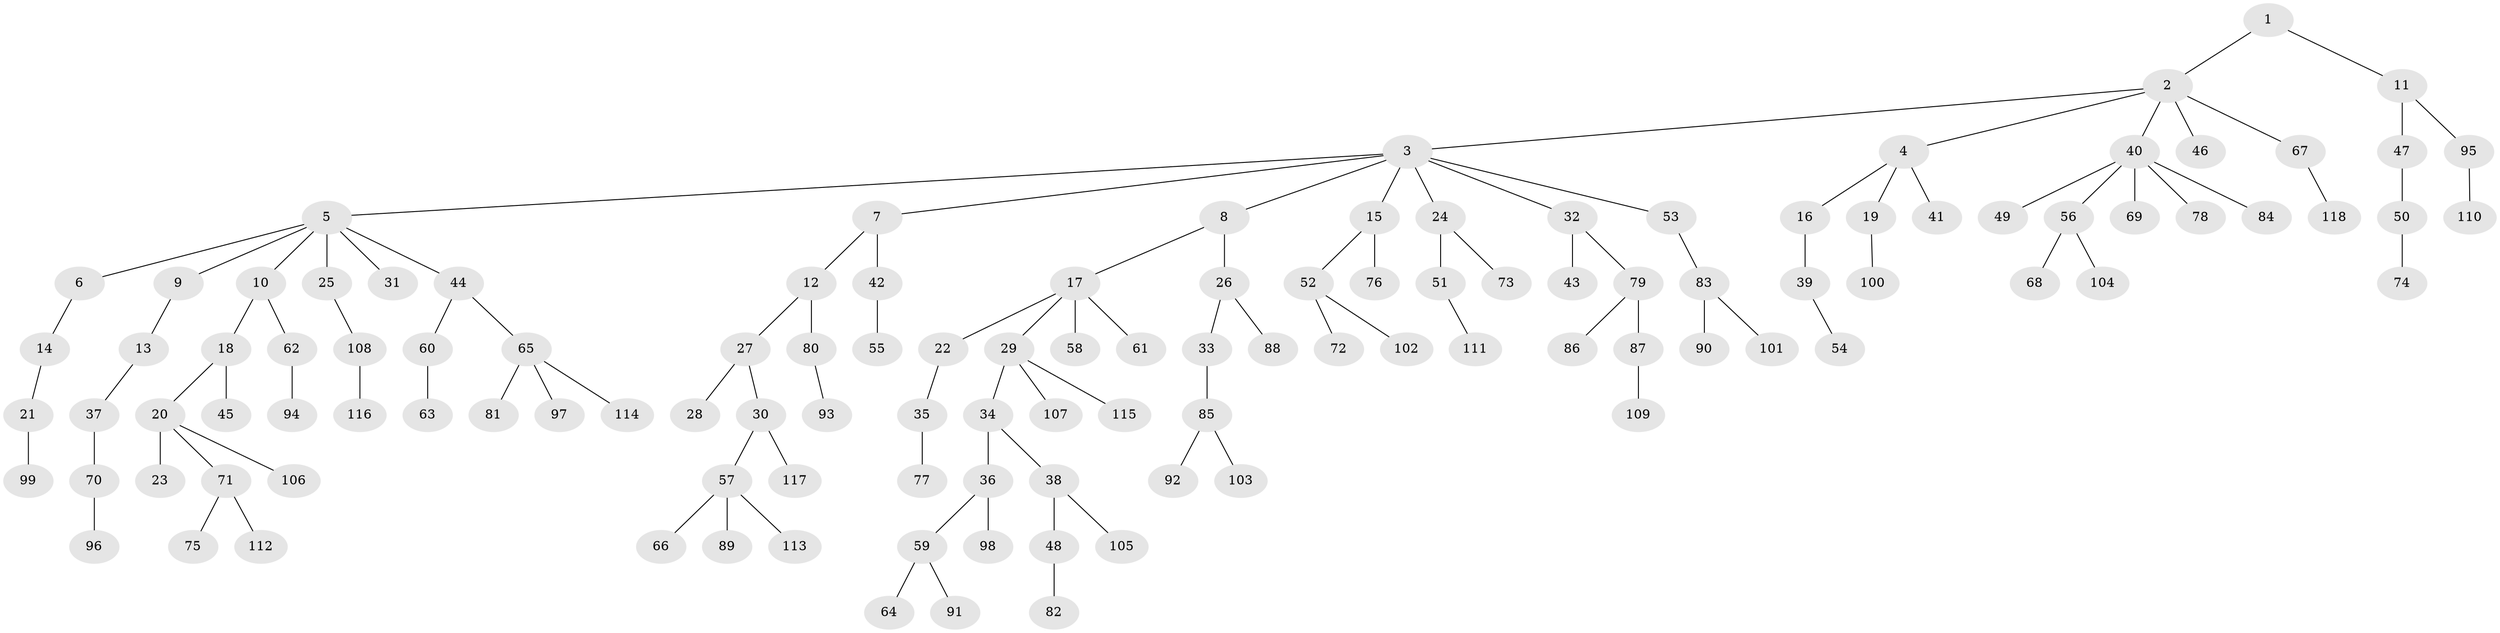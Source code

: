 // Generated by graph-tools (version 1.1) at 2025/15/03/09/25 04:15:36]
// undirected, 118 vertices, 117 edges
graph export_dot {
graph [start="1"]
  node [color=gray90,style=filled];
  1;
  2;
  3;
  4;
  5;
  6;
  7;
  8;
  9;
  10;
  11;
  12;
  13;
  14;
  15;
  16;
  17;
  18;
  19;
  20;
  21;
  22;
  23;
  24;
  25;
  26;
  27;
  28;
  29;
  30;
  31;
  32;
  33;
  34;
  35;
  36;
  37;
  38;
  39;
  40;
  41;
  42;
  43;
  44;
  45;
  46;
  47;
  48;
  49;
  50;
  51;
  52;
  53;
  54;
  55;
  56;
  57;
  58;
  59;
  60;
  61;
  62;
  63;
  64;
  65;
  66;
  67;
  68;
  69;
  70;
  71;
  72;
  73;
  74;
  75;
  76;
  77;
  78;
  79;
  80;
  81;
  82;
  83;
  84;
  85;
  86;
  87;
  88;
  89;
  90;
  91;
  92;
  93;
  94;
  95;
  96;
  97;
  98;
  99;
  100;
  101;
  102;
  103;
  104;
  105;
  106;
  107;
  108;
  109;
  110;
  111;
  112;
  113;
  114;
  115;
  116;
  117;
  118;
  1 -- 2;
  1 -- 11;
  2 -- 3;
  2 -- 4;
  2 -- 40;
  2 -- 46;
  2 -- 67;
  3 -- 5;
  3 -- 7;
  3 -- 8;
  3 -- 15;
  3 -- 24;
  3 -- 32;
  3 -- 53;
  4 -- 16;
  4 -- 19;
  4 -- 41;
  5 -- 6;
  5 -- 9;
  5 -- 10;
  5 -- 25;
  5 -- 31;
  5 -- 44;
  6 -- 14;
  7 -- 12;
  7 -- 42;
  8 -- 17;
  8 -- 26;
  9 -- 13;
  10 -- 18;
  10 -- 62;
  11 -- 47;
  11 -- 95;
  12 -- 27;
  12 -- 80;
  13 -- 37;
  14 -- 21;
  15 -- 52;
  15 -- 76;
  16 -- 39;
  17 -- 22;
  17 -- 29;
  17 -- 58;
  17 -- 61;
  18 -- 20;
  18 -- 45;
  19 -- 100;
  20 -- 23;
  20 -- 71;
  20 -- 106;
  21 -- 99;
  22 -- 35;
  24 -- 51;
  24 -- 73;
  25 -- 108;
  26 -- 33;
  26 -- 88;
  27 -- 28;
  27 -- 30;
  29 -- 34;
  29 -- 107;
  29 -- 115;
  30 -- 57;
  30 -- 117;
  32 -- 43;
  32 -- 79;
  33 -- 85;
  34 -- 36;
  34 -- 38;
  35 -- 77;
  36 -- 59;
  36 -- 98;
  37 -- 70;
  38 -- 48;
  38 -- 105;
  39 -- 54;
  40 -- 49;
  40 -- 56;
  40 -- 69;
  40 -- 78;
  40 -- 84;
  42 -- 55;
  44 -- 60;
  44 -- 65;
  47 -- 50;
  48 -- 82;
  50 -- 74;
  51 -- 111;
  52 -- 72;
  52 -- 102;
  53 -- 83;
  56 -- 68;
  56 -- 104;
  57 -- 66;
  57 -- 89;
  57 -- 113;
  59 -- 64;
  59 -- 91;
  60 -- 63;
  62 -- 94;
  65 -- 81;
  65 -- 97;
  65 -- 114;
  67 -- 118;
  70 -- 96;
  71 -- 75;
  71 -- 112;
  79 -- 86;
  79 -- 87;
  80 -- 93;
  83 -- 90;
  83 -- 101;
  85 -- 92;
  85 -- 103;
  87 -- 109;
  95 -- 110;
  108 -- 116;
}
